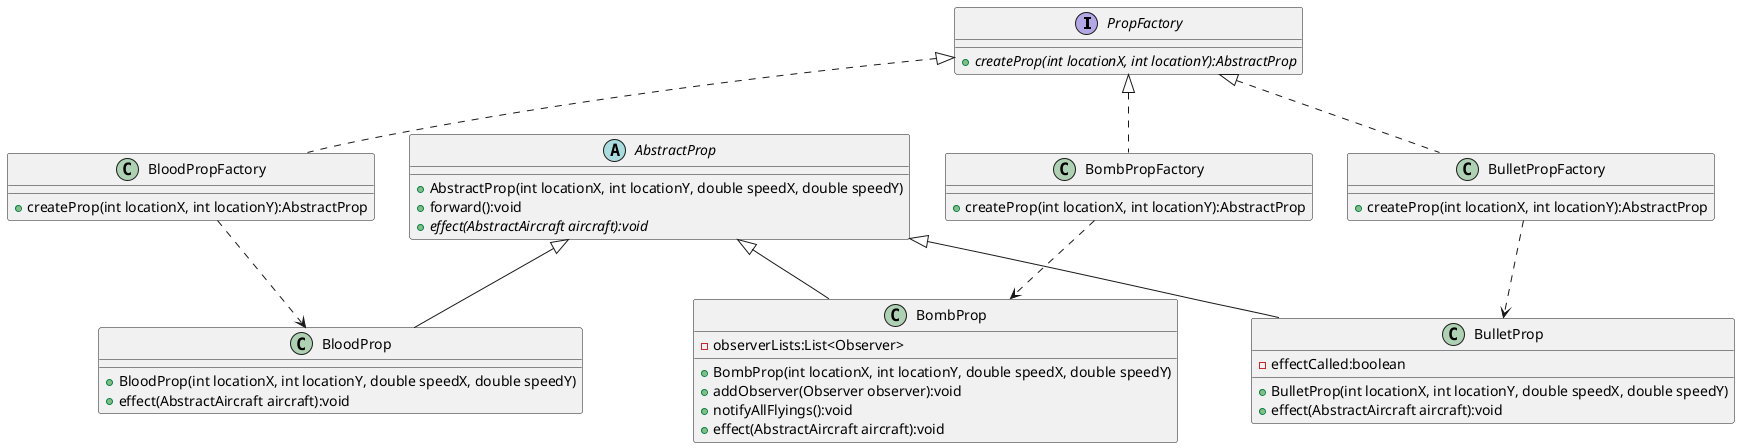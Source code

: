 @startuml
'https://plantuml.com/class-diagram

interface PropFactory{
    + {abstract} createProp(int locationX, int locationY):AbstractProp
}

class BloodPropFactory{
    + createProp(int locationX, int locationY):AbstractProp
}

class BombPropFactory{
    + createProp(int locationX, int locationY):AbstractProp
}

class BulletPropFactory{
    + createProp(int locationX, int locationY):AbstractProp
}

PropFactory<|..BloodPropFactory
PropFactory<|..BombPropFactory
PropFactory<|..BulletPropFactory

abstract class AbstractProp
{
    + AbstractProp(int locationX, int locationY, double speedX, double speedY)
    + forward():void
	+ {abstract} effect(AbstractAircraft aircraft):void
}

class BloodProp
{
    + BloodProp(int locationX, int locationY, double speedX, double speedY)
	+ effect(AbstractAircraft aircraft):void
}

class BombProp
{
    - observerLists:List<Observer>
    + BombProp(int locationX, int locationY, double speedX, double speedY)
    + addObserver(Observer observer):void
    + notifyAllFlyings():void
	+ effect(AbstractAircraft aircraft):void
}

class BulletProp
{
    - effectCalled:boolean
    + BulletProp(int locationX, int locationY, double speedX, double speedY)
	+ effect(AbstractAircraft aircraft):void
}

AbstractProp <|-- BloodProp
AbstractProp <|-- BombProp
AbstractProp <|-- BulletProp

BloodPropFactory..>BloodProp
BombPropFactory..>BombProp
BulletPropFactory..>BulletProp

@enduml